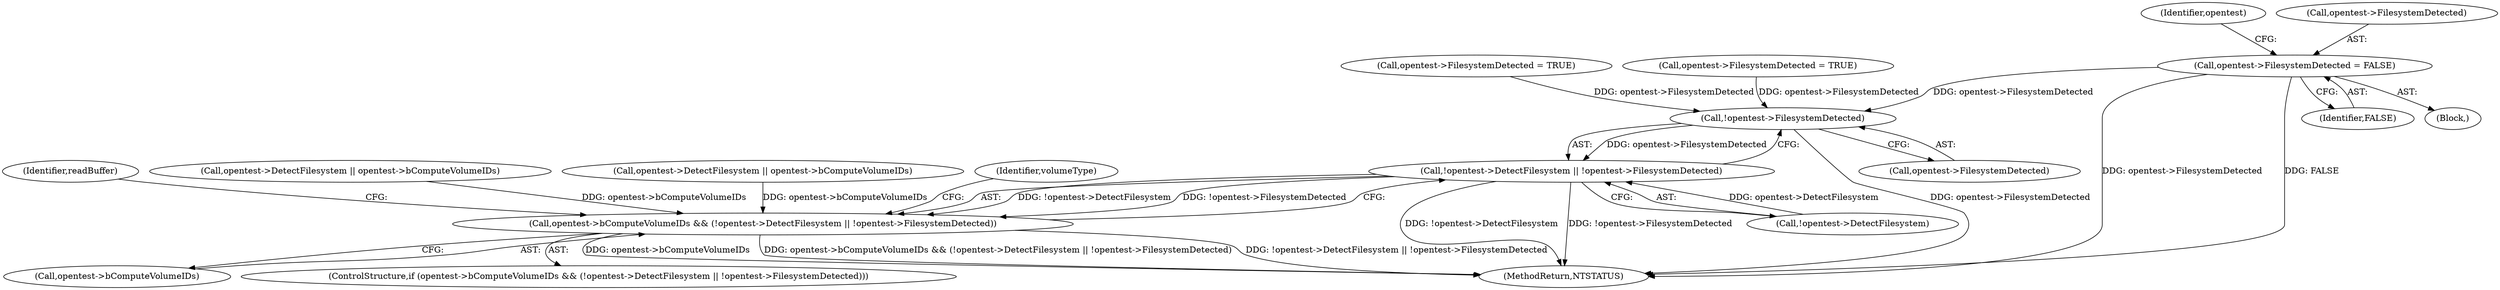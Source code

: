 digraph "0_VeraCrypt_f30f9339c9a0b9bbcc6f5ad38804af39db1f479e@API" {
"1000442" [label="(Call,opentest->FilesystemDetected = FALSE)"];
"1000625" [label="(Call,!opentest->FilesystemDetected)"];
"1000620" [label="(Call,!opentest->DetectFilesystem || !opentest->FilesystemDetected)"];
"1000616" [label="(Call,opentest->bComputeVolumeIDs && (!opentest->DetectFilesystem || !opentest->FilesystemDetected))"];
"1003125" [label="(MethodReturn,NTSTATUS)"];
"1000625" [label="(Call,!opentest->FilesystemDetected)"];
"1000442" [label="(Call,opentest->FilesystemDetected = FALSE)"];
"1000609" [label="(Call,opentest->FilesystemDetected = TRUE)"];
"1000594" [label="(Call,opentest->FilesystemDetected = TRUE)"];
"1000621" [label="(Call,!opentest->DetectFilesystem)"];
"1000446" [label="(Identifier,FALSE)"];
"1000692" [label="(Identifier,readBuffer)"];
"1000402" [label="(Call,opentest->DetectFilesystem || opentest->bComputeVolumeIDs)"];
"1000470" [label="(Call,opentest->DetectFilesystem || opentest->bComputeVolumeIDs)"];
"1000626" [label="(Call,opentest->FilesystemDetected)"];
"1000449" [label="(Identifier,opentest)"];
"1000620" [label="(Call,!opentest->DetectFilesystem || !opentest->FilesystemDetected)"];
"1000617" [label="(Call,opentest->bComputeVolumeIDs)"];
"1000443" [label="(Call,opentest->FilesystemDetected)"];
"1000436" [label="(Block,)"];
"1000615" [label="(ControlStructure,if (opentest->bComputeVolumeIDs && (!opentest->DetectFilesystem || !opentest->FilesystemDetected)))"];
"1000633" [label="(Identifier,volumeType)"];
"1000616" [label="(Call,opentest->bComputeVolumeIDs && (!opentest->DetectFilesystem || !opentest->FilesystemDetected))"];
"1000442" -> "1000436"  [label="AST: "];
"1000442" -> "1000446"  [label="CFG: "];
"1000443" -> "1000442"  [label="AST: "];
"1000446" -> "1000442"  [label="AST: "];
"1000449" -> "1000442"  [label="CFG: "];
"1000442" -> "1003125"  [label="DDG: opentest->FilesystemDetected"];
"1000442" -> "1003125"  [label="DDG: FALSE"];
"1000442" -> "1000625"  [label="DDG: opentest->FilesystemDetected"];
"1000625" -> "1000620"  [label="AST: "];
"1000625" -> "1000626"  [label="CFG: "];
"1000626" -> "1000625"  [label="AST: "];
"1000620" -> "1000625"  [label="CFG: "];
"1000625" -> "1003125"  [label="DDG: opentest->FilesystemDetected"];
"1000625" -> "1000620"  [label="DDG: opentest->FilesystemDetected"];
"1000609" -> "1000625"  [label="DDG: opentest->FilesystemDetected"];
"1000594" -> "1000625"  [label="DDG: opentest->FilesystemDetected"];
"1000620" -> "1000616"  [label="AST: "];
"1000620" -> "1000621"  [label="CFG: "];
"1000621" -> "1000620"  [label="AST: "];
"1000616" -> "1000620"  [label="CFG: "];
"1000620" -> "1003125"  [label="DDG: !opentest->DetectFilesystem"];
"1000620" -> "1003125"  [label="DDG: !opentest->FilesystemDetected"];
"1000620" -> "1000616"  [label="DDG: !opentest->DetectFilesystem"];
"1000620" -> "1000616"  [label="DDG: !opentest->FilesystemDetected"];
"1000621" -> "1000620"  [label="DDG: opentest->DetectFilesystem"];
"1000616" -> "1000615"  [label="AST: "];
"1000616" -> "1000617"  [label="CFG: "];
"1000617" -> "1000616"  [label="AST: "];
"1000633" -> "1000616"  [label="CFG: "];
"1000692" -> "1000616"  [label="CFG: "];
"1000616" -> "1003125"  [label="DDG: opentest->bComputeVolumeIDs"];
"1000616" -> "1003125"  [label="DDG: opentest->bComputeVolumeIDs && (!opentest->DetectFilesystem || !opentest->FilesystemDetected)"];
"1000616" -> "1003125"  [label="DDG: !opentest->DetectFilesystem || !opentest->FilesystemDetected"];
"1000470" -> "1000616"  [label="DDG: opentest->bComputeVolumeIDs"];
"1000402" -> "1000616"  [label="DDG: opentest->bComputeVolumeIDs"];
}
